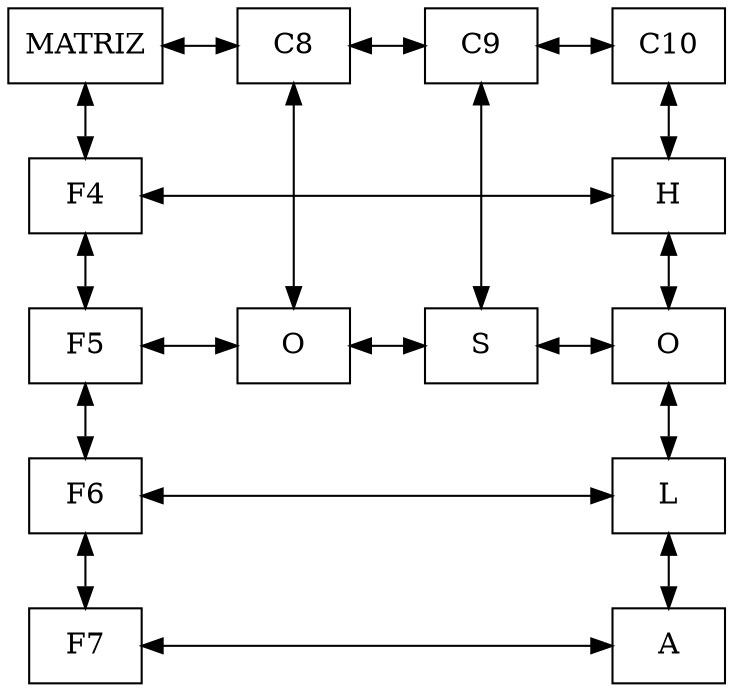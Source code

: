 digraph{
 rankdir=TB;
 node[shape=rectangle];
 graph[nodesep=0.5];

MATRIZ->C8[dir=both];
C8->C9[dir=both];
C9->C10[dir=both];
{rank=same; MATRIZ C8 C9 C10 }

MATRIZ->F4[dir=both];
F4->F5[dir=both];
F5->F6[dir=both];
F6->F7[dir=both];

F4->N104[constraint=false,dir=both];
N104[label="H"];
{rank=same; F4 N104 }

F5->N85[constraint=false,dir=both];
N85[label="O"];
N85->N95[constraint=false,dir=both];
N95[label="S"];
N95->N105[constraint=false,dir=both];
N105[label="O"];
{rank=same; F5 N85 N95 N105 }

F6->N106[constraint=false,dir=both];
N106[label="L"];
{rank=same; F6 N106 }

F7->N107[constraint=false,dir=both];
N107[label="A"];
{rank=same; F7 N107 }

C8->N85[dir=both];

C9->N95[dir=both];

C10->N104[dir=both];
N104->N105[dir=both];
N105->N106[dir=both];
N106->N107[dir=both];

}